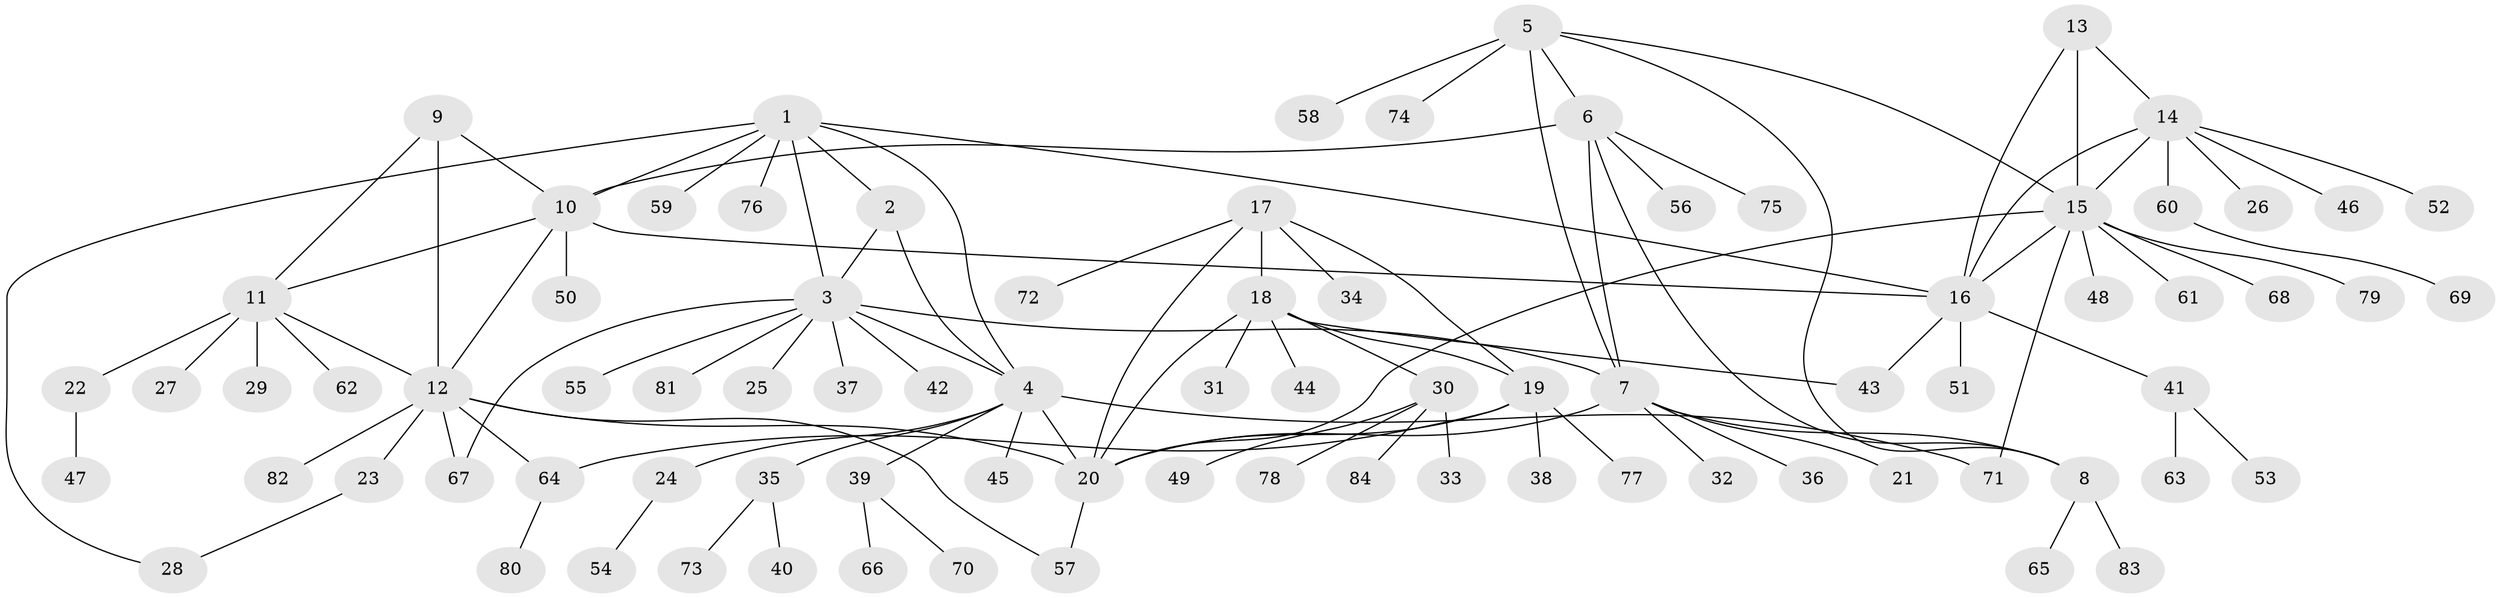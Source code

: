 // Generated by graph-tools (version 1.1) at 2025/02/03/09/25 03:02:39]
// undirected, 84 vertices, 110 edges
graph export_dot {
graph [start="1"]
  node [color=gray90,style=filled];
  1;
  2;
  3;
  4;
  5;
  6;
  7;
  8;
  9;
  10;
  11;
  12;
  13;
  14;
  15;
  16;
  17;
  18;
  19;
  20;
  21;
  22;
  23;
  24;
  25;
  26;
  27;
  28;
  29;
  30;
  31;
  32;
  33;
  34;
  35;
  36;
  37;
  38;
  39;
  40;
  41;
  42;
  43;
  44;
  45;
  46;
  47;
  48;
  49;
  50;
  51;
  52;
  53;
  54;
  55;
  56;
  57;
  58;
  59;
  60;
  61;
  62;
  63;
  64;
  65;
  66;
  67;
  68;
  69;
  70;
  71;
  72;
  73;
  74;
  75;
  76;
  77;
  78;
  79;
  80;
  81;
  82;
  83;
  84;
  1 -- 2;
  1 -- 3;
  1 -- 4;
  1 -- 10;
  1 -- 16;
  1 -- 28;
  1 -- 59;
  1 -- 76;
  2 -- 3;
  2 -- 4;
  3 -- 4;
  3 -- 7;
  3 -- 25;
  3 -- 37;
  3 -- 42;
  3 -- 55;
  3 -- 67;
  3 -- 81;
  4 -- 20;
  4 -- 24;
  4 -- 35;
  4 -- 39;
  4 -- 45;
  4 -- 71;
  5 -- 6;
  5 -- 7;
  5 -- 8;
  5 -- 15;
  5 -- 58;
  5 -- 74;
  6 -- 7;
  6 -- 8;
  6 -- 10;
  6 -- 56;
  6 -- 75;
  7 -- 8;
  7 -- 20;
  7 -- 21;
  7 -- 32;
  7 -- 36;
  8 -- 65;
  8 -- 83;
  9 -- 10;
  9 -- 11;
  9 -- 12;
  10 -- 11;
  10 -- 12;
  10 -- 16;
  10 -- 50;
  11 -- 12;
  11 -- 22;
  11 -- 27;
  11 -- 29;
  11 -- 62;
  12 -- 20;
  12 -- 23;
  12 -- 57;
  12 -- 64;
  12 -- 67;
  12 -- 82;
  13 -- 14;
  13 -- 15;
  13 -- 16;
  14 -- 15;
  14 -- 16;
  14 -- 26;
  14 -- 46;
  14 -- 52;
  14 -- 60;
  15 -- 16;
  15 -- 20;
  15 -- 48;
  15 -- 61;
  15 -- 68;
  15 -- 71;
  15 -- 79;
  16 -- 41;
  16 -- 43;
  16 -- 51;
  17 -- 18;
  17 -- 19;
  17 -- 20;
  17 -- 34;
  17 -- 72;
  18 -- 19;
  18 -- 20;
  18 -- 30;
  18 -- 31;
  18 -- 43;
  18 -- 44;
  19 -- 20;
  19 -- 38;
  19 -- 64;
  19 -- 77;
  20 -- 57;
  22 -- 47;
  23 -- 28;
  24 -- 54;
  30 -- 33;
  30 -- 49;
  30 -- 78;
  30 -- 84;
  35 -- 40;
  35 -- 73;
  39 -- 66;
  39 -- 70;
  41 -- 53;
  41 -- 63;
  60 -- 69;
  64 -- 80;
}
